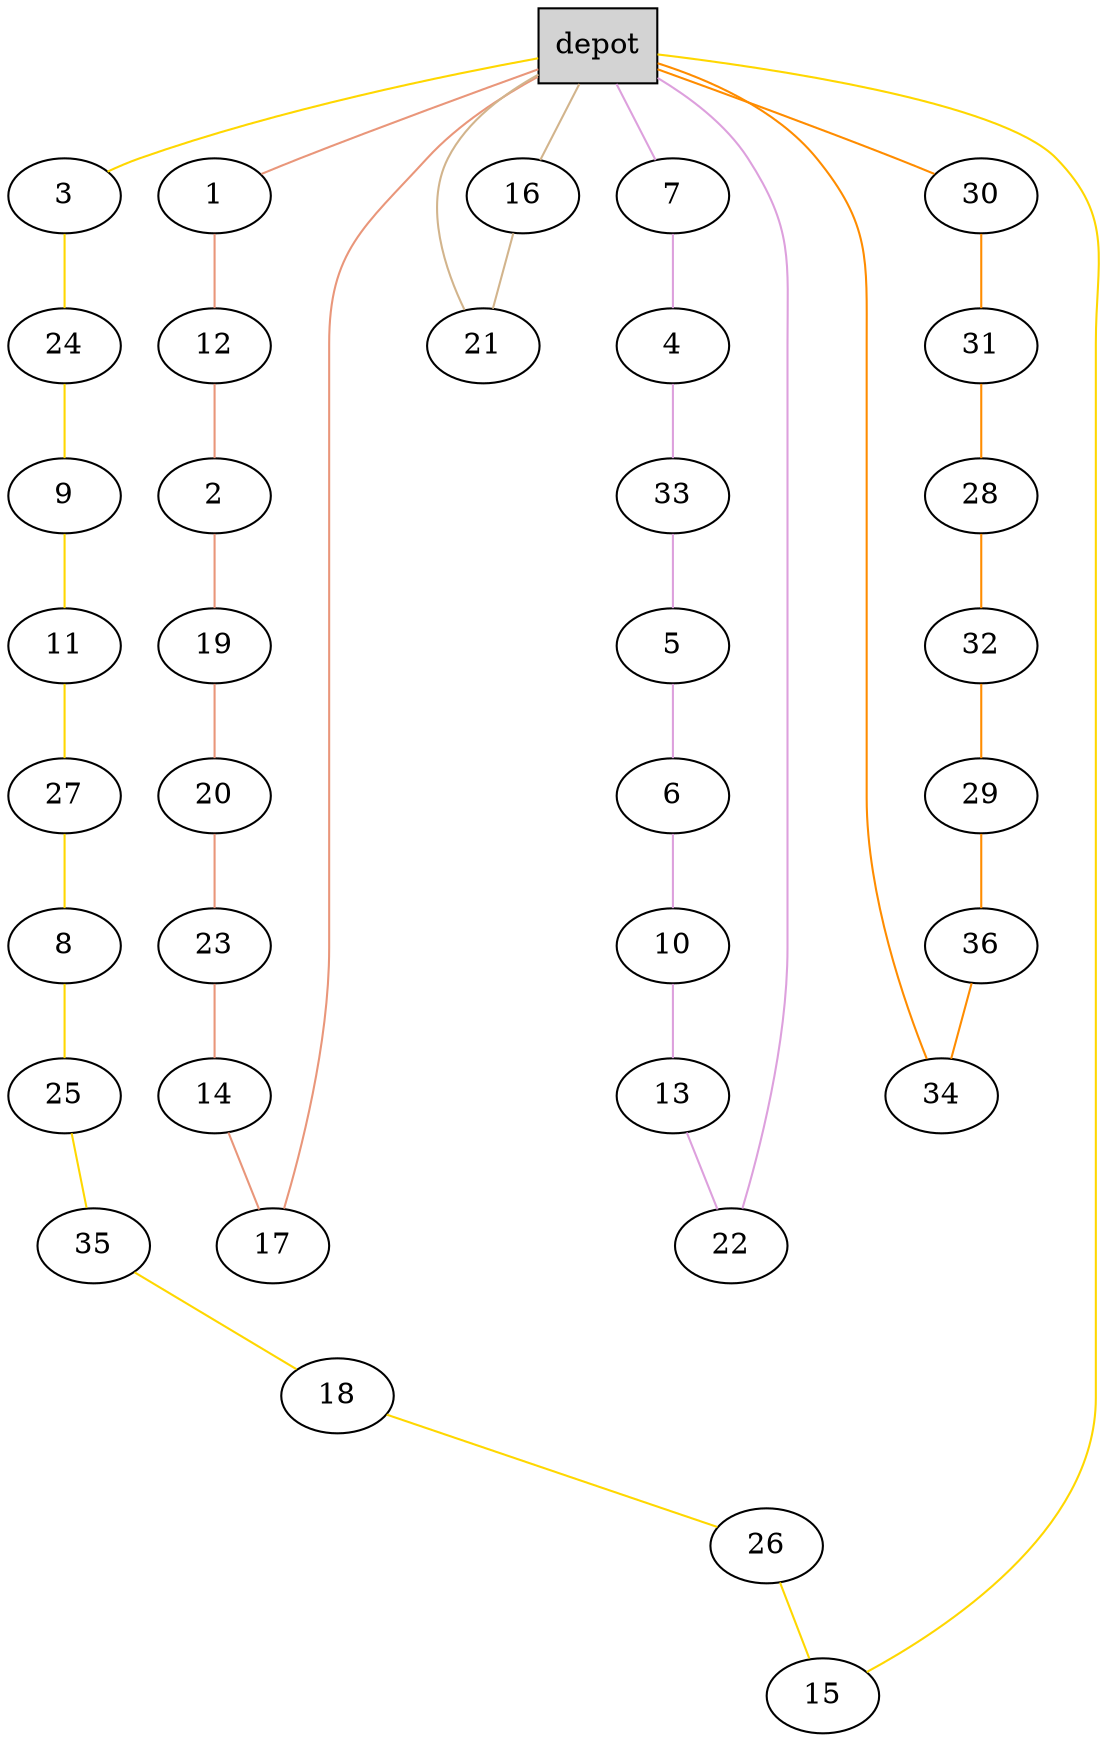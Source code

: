 graph G {
  0[shape = box, label = "depot", style = filled ];
  1[shape = ellipse];
  "0"--"1"[color = darksalmon];
  12[shape = ellipse];
  "1"--"12"[color = darksalmon];
  2[shape = ellipse];
  "12"--"2"[color = darksalmon];
  19[shape = ellipse];
  "2"--"19"[color = darksalmon];
  20[shape = ellipse];
  "19"--"20"[color = darksalmon];
  23[shape = ellipse];
  "20"--"23"[color = darksalmon];
  14[shape = ellipse];
  "23"--"14"[color = darksalmon];
  17[shape = ellipse];
  "14"--"17"[color = darksalmon];
  "17"--"0"[color = darksalmon];
  3[shape = ellipse];
  "0"--"3"[color = gold];
  24[shape = ellipse];
  "3"--"24"[color = gold];
  9[shape = ellipse];
  "24"--"9"[color = gold];
  11[shape = ellipse];
  "9"--"11"[color = gold];
  27[shape = ellipse];
  "11"--"27"[color = gold];
  8[shape = ellipse];
  "27"--"8"[color = gold];
  25[shape = ellipse];
  "8"--"25"[color = gold];
  35[shape = ellipse];
  "25"--"35"[color = gold];
  18[shape = ellipse];
  "35"--"18"[color = gold];
  26[shape = ellipse];
  "18"--"26"[color = gold];
  15[shape = ellipse];
  "26"--"15"[color = gold];
  "15"--"0"[color = gold];
  7[shape = ellipse];
  "0"--"7"[color = plum];
  4[shape = ellipse];
  "7"--"4"[color = plum];
  33[shape = ellipse];
  "4"--"33"[color = plum];
  5[shape = ellipse];
  "33"--"5"[color = plum];
  6[shape = ellipse];
  "5"--"6"[color = plum];
  10[shape = ellipse];
  "6"--"10"[color = plum];
  13[shape = ellipse];
  "10"--"13"[color = plum];
  22[shape = ellipse];
  "13"--"22"[color = plum];
  "22"--"0"[color = plum];
  16[shape = ellipse];
  "0"--"16"[color = tan];
  21[shape = ellipse];
  "16"--"21"[color = tan];
  "21"--"0"[color = tan];
  30[shape = ellipse];
  "0"--"30"[color = darkorange];
  31[shape = ellipse];
  "30"--"31"[color = darkorange];
  28[shape = ellipse];
  "31"--"28"[color = darkorange];
  32[shape = ellipse];
  "28"--"32"[color = darkorange];
  29[shape = ellipse];
  "32"--"29"[color = darkorange];
  36[shape = ellipse];
  "29"--"36"[color = darkorange];
  34[shape = ellipse];
  "36"--"34"[color = darkorange];
  "34"--"0"[color = darkorange];
}
